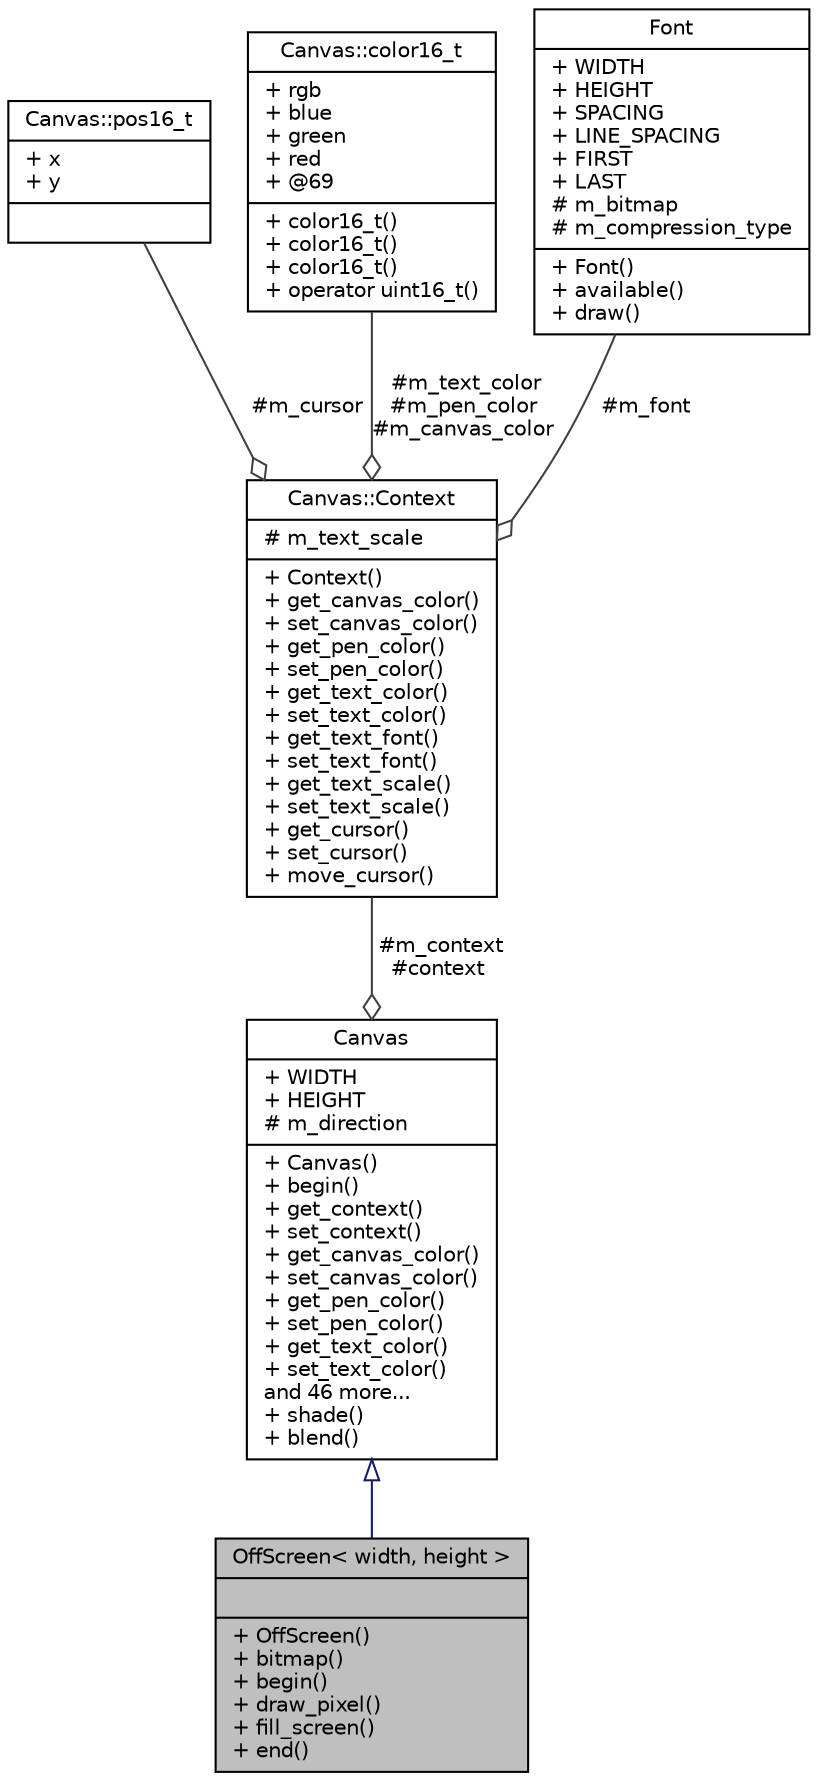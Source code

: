 digraph "OffScreen&lt; width, height &gt;"
{
  edge [fontname="Helvetica",fontsize="10",labelfontname="Helvetica",labelfontsize="10"];
  node [fontname="Helvetica",fontsize="10",shape=record];
  Node1 [label="{OffScreen\< width, height \>\n||+ OffScreen()\l+ bitmap()\l+ begin()\l+ draw_pixel()\l+ fill_screen()\l+ end()\l}",height=0.2,width=0.4,color="black", fillcolor="grey75", style="filled", fontcolor="black"];
  Node2 -> Node1 [dir="back",color="midnightblue",fontsize="10",style="solid",arrowtail="onormal",fontname="Helvetica"];
  Node2 [label="{Canvas\n|+ WIDTH\l+ HEIGHT\l# m_direction\l|+ Canvas()\l+ begin()\l+ get_context()\l+ set_context()\l+ get_canvas_color()\l+ set_canvas_color()\l+ get_pen_color()\l+ set_pen_color()\l+ get_text_color()\l+ set_text_color()\land 46 more...\l+ shade()\l+ blend()\l}",height=0.2,width=0.4,color="black", fillcolor="white", style="filled",URL="$d5/d70/classCanvas.html"];
  Node3 -> Node2 [color="grey25",fontsize="10",style="solid",label=" #m_context\n#context" ,arrowhead="odiamond",fontname="Helvetica"];
  Node3 [label="{Canvas::Context\n|# m_text_scale\l|+ Context()\l+ get_canvas_color()\l+ set_canvas_color()\l+ get_pen_color()\l+ set_pen_color()\l+ get_text_color()\l+ set_text_color()\l+ get_text_font()\l+ set_text_font()\l+ get_text_scale()\l+ set_text_scale()\l+ get_cursor()\l+ set_cursor()\l+ move_cursor()\l}",height=0.2,width=0.4,color="black", fillcolor="white", style="filled",URL="$de/d13/classCanvas_1_1Context.html"];
  Node4 -> Node3 [color="grey25",fontsize="10",style="solid",label=" #m_cursor" ,arrowhead="odiamond",fontname="Helvetica"];
  Node4 [label="{Canvas::pos16_t\n|+ x\l+ y\l|}",height=0.2,width=0.4,color="black", fillcolor="white", style="filled",URL="$d1/d31/structCanvas_1_1pos16__t.html"];
  Node5 -> Node3 [color="grey25",fontsize="10",style="solid",label=" #m_text_color\n#m_pen_color\n#m_canvas_color" ,arrowhead="odiamond",fontname="Helvetica"];
  Node5 [label="{Canvas::color16_t\n|+ rgb\l+ blue\l+ green\l+ red\l+ @69\l|+ color16_t()\l+ color16_t()\l+ color16_t()\l+ operator uint16_t()\l}",height=0.2,width=0.4,color="black", fillcolor="white", style="filled",URL="$db/dbe/unionCanvas_1_1color16__t.html"];
  Node6 -> Node3 [color="grey25",fontsize="10",style="solid",label=" #m_font" ,arrowhead="odiamond",fontname="Helvetica"];
  Node6 [label="{Font\n|+ WIDTH\l+ HEIGHT\l+ SPACING\l+ LINE_SPACING\l+ FIRST\l+ LAST\l# m_bitmap\l# m_compression_type\l|+ Font()\l+ available()\l+ draw()\l}",height=0.2,width=0.4,color="black", fillcolor="white", style="filled",URL="$d4/d42/classFont.html"];
}
